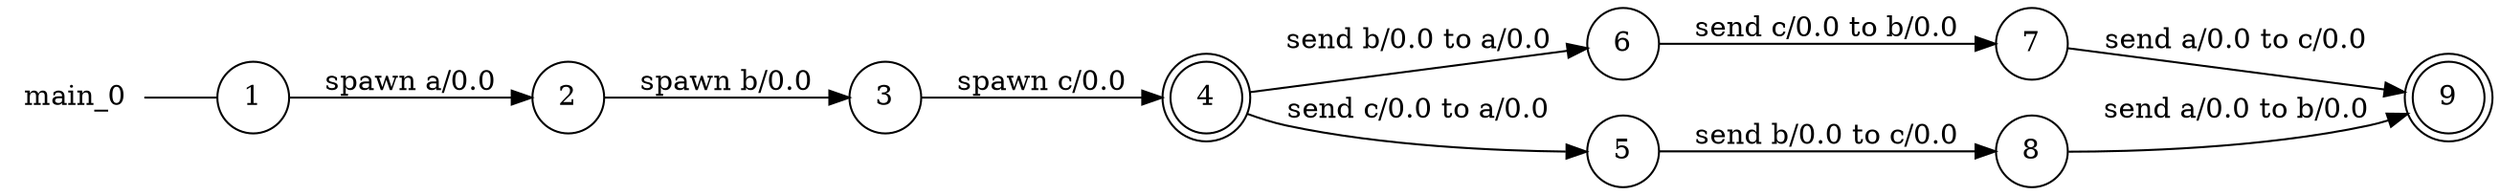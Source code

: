 digraph main_0 {
	rankdir="LR";
	n_0 [label="main_0", shape="plaintext"];
	n_1 [id="5", shape=circle, label="6"];
	n_2 [id="6", shape=circle, label="7"];
	n_3 [id="10", shape=circle, label="3"];
	n_4 [id="1", shape=circle, label="1"];
	n_0 -> n_4 [arrowhead=none];
	n_5 [id="9", shape=circle, label="5"];
	n_6 [id="2", shape=doublecircle, label="9"];
	n_7 [id="4", shape=circle, label="8"];
	n_8 [id="7", shape=doublecircle, label="4"];
	n_9 [id="3", shape=circle, label="2"];

	n_8 -> n_1 [id="[$e|3]", label="send b/0.0 to a/0.0"];
	n_1 -> n_2 [id="[$e|8]", label="send c/0.0 to b/0.0"];
	n_3 -> n_8 [id="[$e|2]", label="spawn c/0.0"];
	n_8 -> n_5 [id="[$e|6]", label="send c/0.0 to a/0.0"];
	n_7 -> n_6 [id="[$e|9]", label="send a/0.0 to b/0.0"];
	n_2 -> n_6 [id="[$e|1]", label="send a/0.0 to c/0.0"];
	n_5 -> n_7 [id="[$e|4]", label="send b/0.0 to c/0.0"];
	n_4 -> n_9 [id="[$e|0]", label="spawn a/0.0"];
	n_9 -> n_3 [id="[$e|7]", label="spawn b/0.0"];
}
